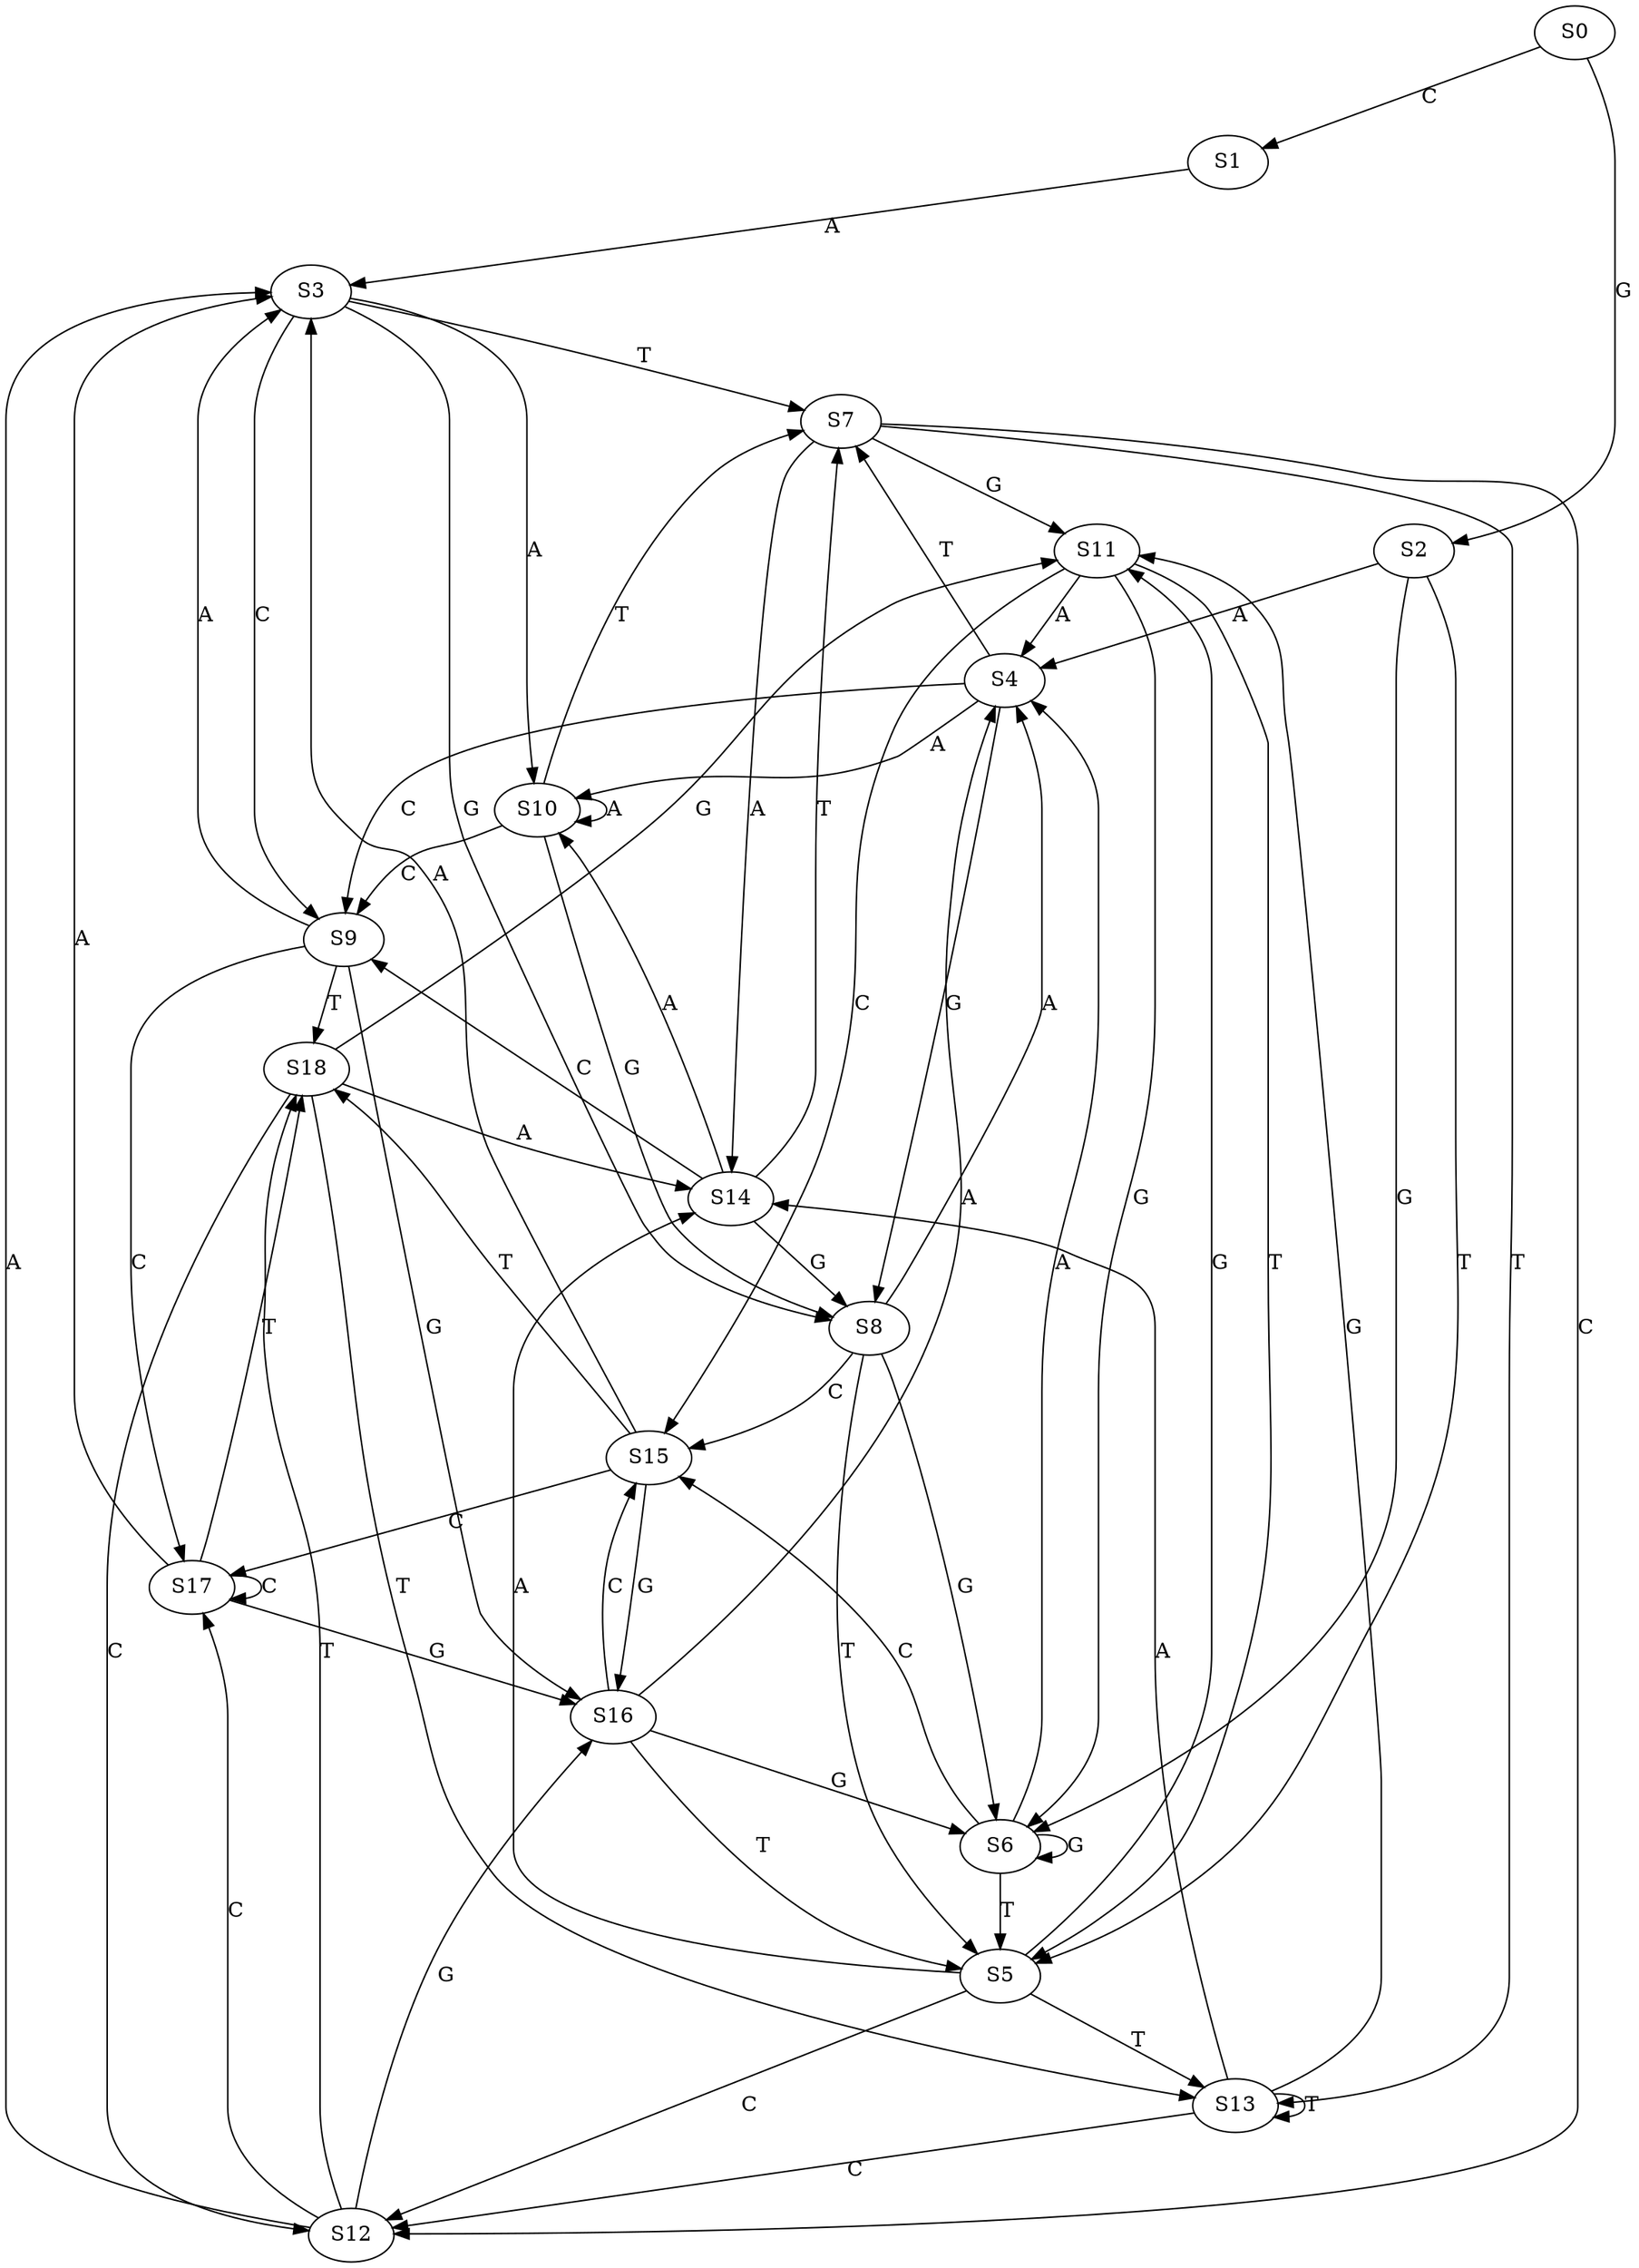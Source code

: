 strict digraph  {
	S0 -> S1 [ label = C ];
	S0 -> S2 [ label = G ];
	S1 -> S3 [ label = A ];
	S2 -> S4 [ label = A ];
	S2 -> S5 [ label = T ];
	S2 -> S6 [ label = G ];
	S3 -> S7 [ label = T ];
	S3 -> S8 [ label = G ];
	S3 -> S9 [ label = C ];
	S3 -> S10 [ label = A ];
	S4 -> S9 [ label = C ];
	S4 -> S8 [ label = G ];
	S4 -> S7 [ label = T ];
	S4 -> S10 [ label = A ];
	S5 -> S11 [ label = G ];
	S5 -> S12 [ label = C ];
	S5 -> S13 [ label = T ];
	S5 -> S14 [ label = A ];
	S6 -> S4 [ label = A ];
	S6 -> S5 [ label = T ];
	S6 -> S15 [ label = C ];
	S6 -> S6 [ label = G ];
	S7 -> S12 [ label = C ];
	S7 -> S11 [ label = G ];
	S7 -> S13 [ label = T ];
	S7 -> S14 [ label = A ];
	S8 -> S6 [ label = G ];
	S8 -> S4 [ label = A ];
	S8 -> S15 [ label = C ];
	S8 -> S5 [ label = T ];
	S9 -> S16 [ label = G ];
	S9 -> S3 [ label = A ];
	S9 -> S17 [ label = C ];
	S9 -> S18 [ label = T ];
	S10 -> S8 [ label = G ];
	S10 -> S9 [ label = C ];
	S10 -> S7 [ label = T ];
	S10 -> S10 [ label = A ];
	S11 -> S15 [ label = C ];
	S11 -> S6 [ label = G ];
	S11 -> S5 [ label = T ];
	S11 -> S4 [ label = A ];
	S12 -> S18 [ label = T ];
	S12 -> S17 [ label = C ];
	S12 -> S16 [ label = G ];
	S12 -> S3 [ label = A ];
	S13 -> S11 [ label = G ];
	S13 -> S12 [ label = C ];
	S13 -> S14 [ label = A ];
	S13 -> S13 [ label = T ];
	S14 -> S9 [ label = C ];
	S14 -> S7 [ label = T ];
	S14 -> S8 [ label = G ];
	S14 -> S10 [ label = A ];
	S15 -> S17 [ label = C ];
	S15 -> S3 [ label = A ];
	S15 -> S18 [ label = T ];
	S15 -> S16 [ label = G ];
	S16 -> S15 [ label = C ];
	S16 -> S6 [ label = G ];
	S16 -> S4 [ label = A ];
	S16 -> S5 [ label = T ];
	S17 -> S16 [ label = G ];
	S17 -> S3 [ label = A ];
	S17 -> S18 [ label = T ];
	S17 -> S17 [ label = C ];
	S18 -> S13 [ label = T ];
	S18 -> S14 [ label = A ];
	S18 -> S11 [ label = G ];
	S18 -> S12 [ label = C ];
}
